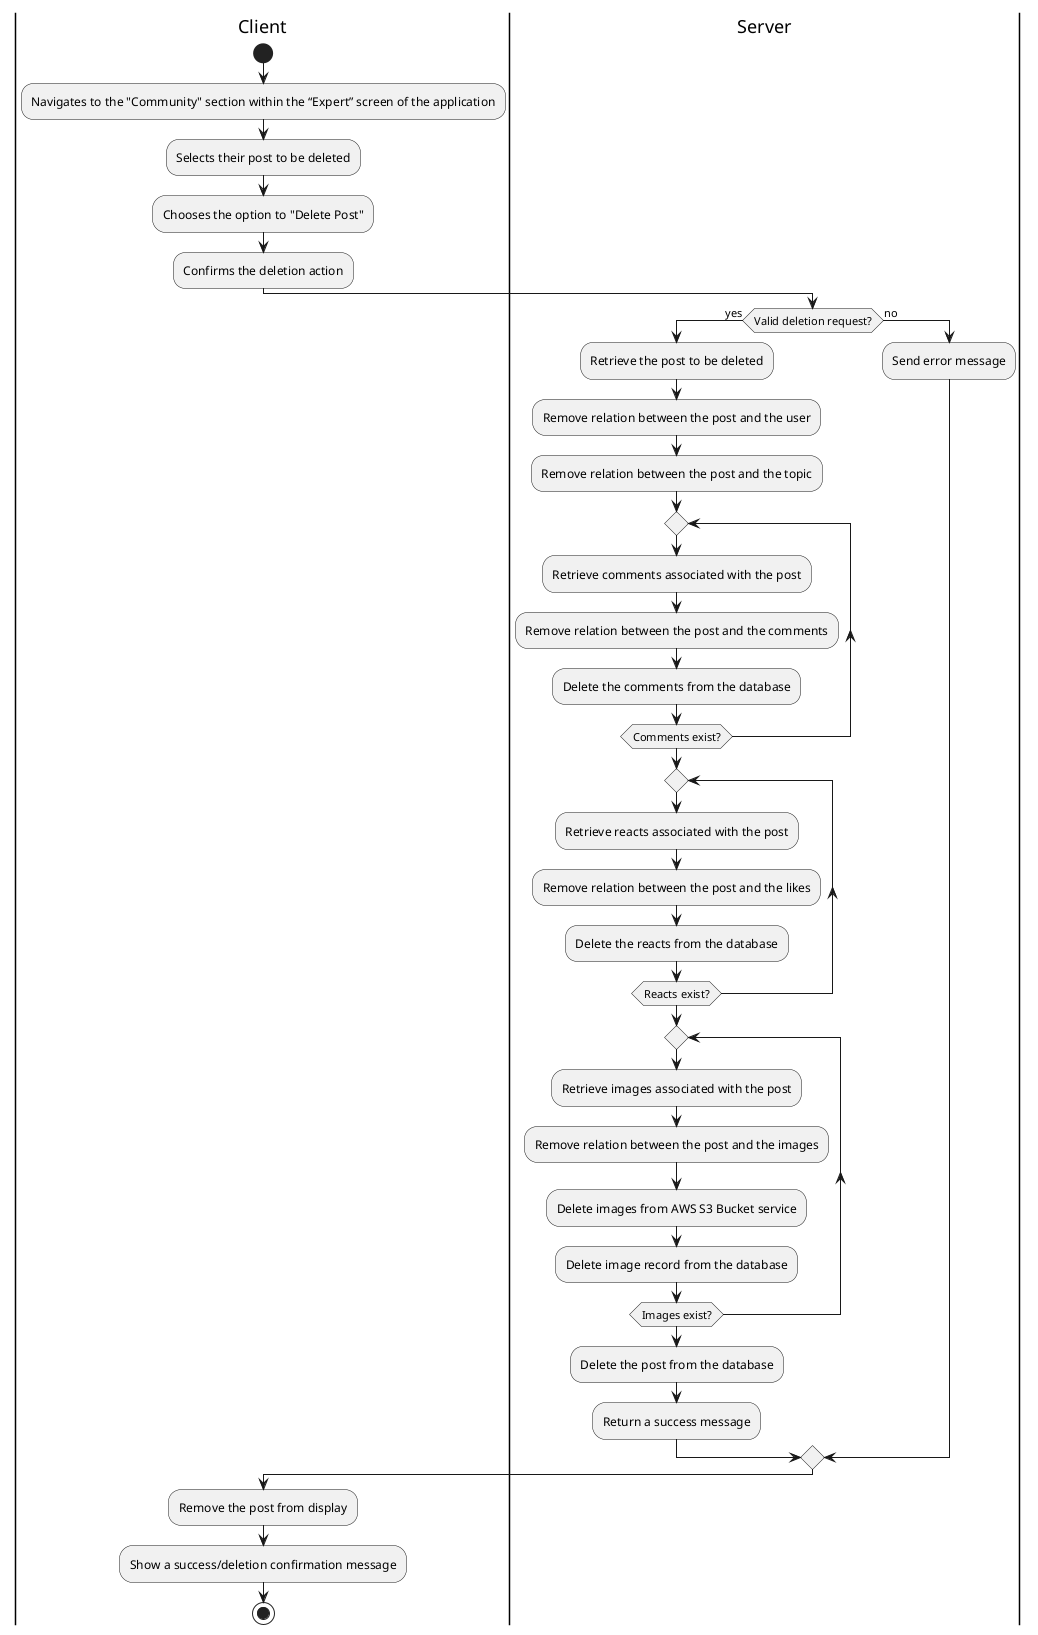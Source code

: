 @startuml
|Client|
start
:Navigates to the "Community" section within the “Expert” screen of the application;
:Selects their post to be deleted;
:Chooses the option to "Delete Post";
:Confirms the deletion action;
|Server|
if (Valid deletion request?) then (yes)
    :Retrieve the post to be deleted;
    :Remove relation between the post and the user;
    :Remove relation between the post and the topic;
    repeat
        :Retrieve comments associated with the post;
        :Remove relation between the post and the comments;
        :Delete the comments from the database;
    repeat while (Comments exist?)

    repeat
        :Retrieve reacts associated with the post;
        :Remove relation between the post and the likes;
        :Delete the reacts from the database;
    repeat while (Reacts exist?)

    repeat
        :Retrieve images associated with the post;
        :Remove relation between the post and the images;
        :Delete images from AWS S3 Bucket service;
        :Delete image record from the database;
    repeat while (Images exist?)
    
    :Delete the post from the database;
    :Return a success message;
else (no)
    :Send error message;
endif
|Client|
:Remove the post from display;
:Show a success/deletion confirmation message;
stop
@enduml
